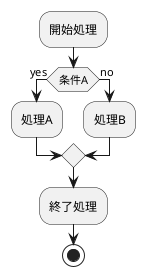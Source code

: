 @startuml
'アクティビティ図（activity diagram）
:開始処理;
if (条件A) then (yes)
  :処理A;
else (no)
  :処理B;
endif
:終了処理;
stop

@enduml
